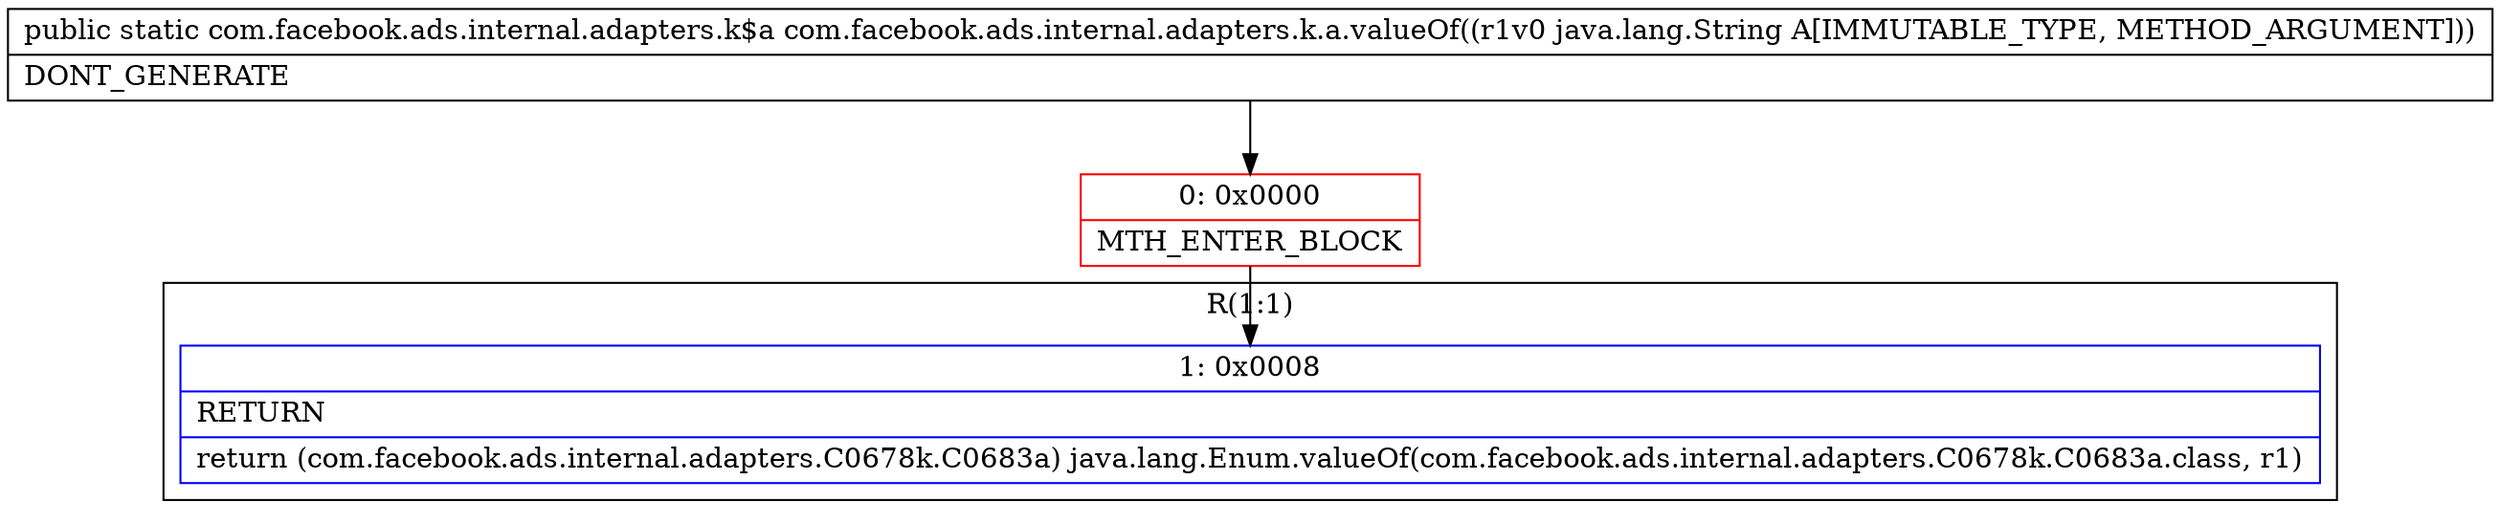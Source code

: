 digraph "CFG forcom.facebook.ads.internal.adapters.k.a.valueOf(Ljava\/lang\/String;)Lcom\/facebook\/ads\/internal\/adapters\/k$a;" {
subgraph cluster_Region_2104058131 {
label = "R(1:1)";
node [shape=record,color=blue];
Node_1 [shape=record,label="{1\:\ 0x0008|RETURN\l|return (com.facebook.ads.internal.adapters.C0678k.C0683a) java.lang.Enum.valueOf(com.facebook.ads.internal.adapters.C0678k.C0683a.class, r1)\l}"];
}
Node_0 [shape=record,color=red,label="{0\:\ 0x0000|MTH_ENTER_BLOCK\l}"];
MethodNode[shape=record,label="{public static com.facebook.ads.internal.adapters.k$a com.facebook.ads.internal.adapters.k.a.valueOf((r1v0 java.lang.String A[IMMUTABLE_TYPE, METHOD_ARGUMENT]))  | DONT_GENERATE\l}"];
MethodNode -> Node_0;
Node_0 -> Node_1;
}

